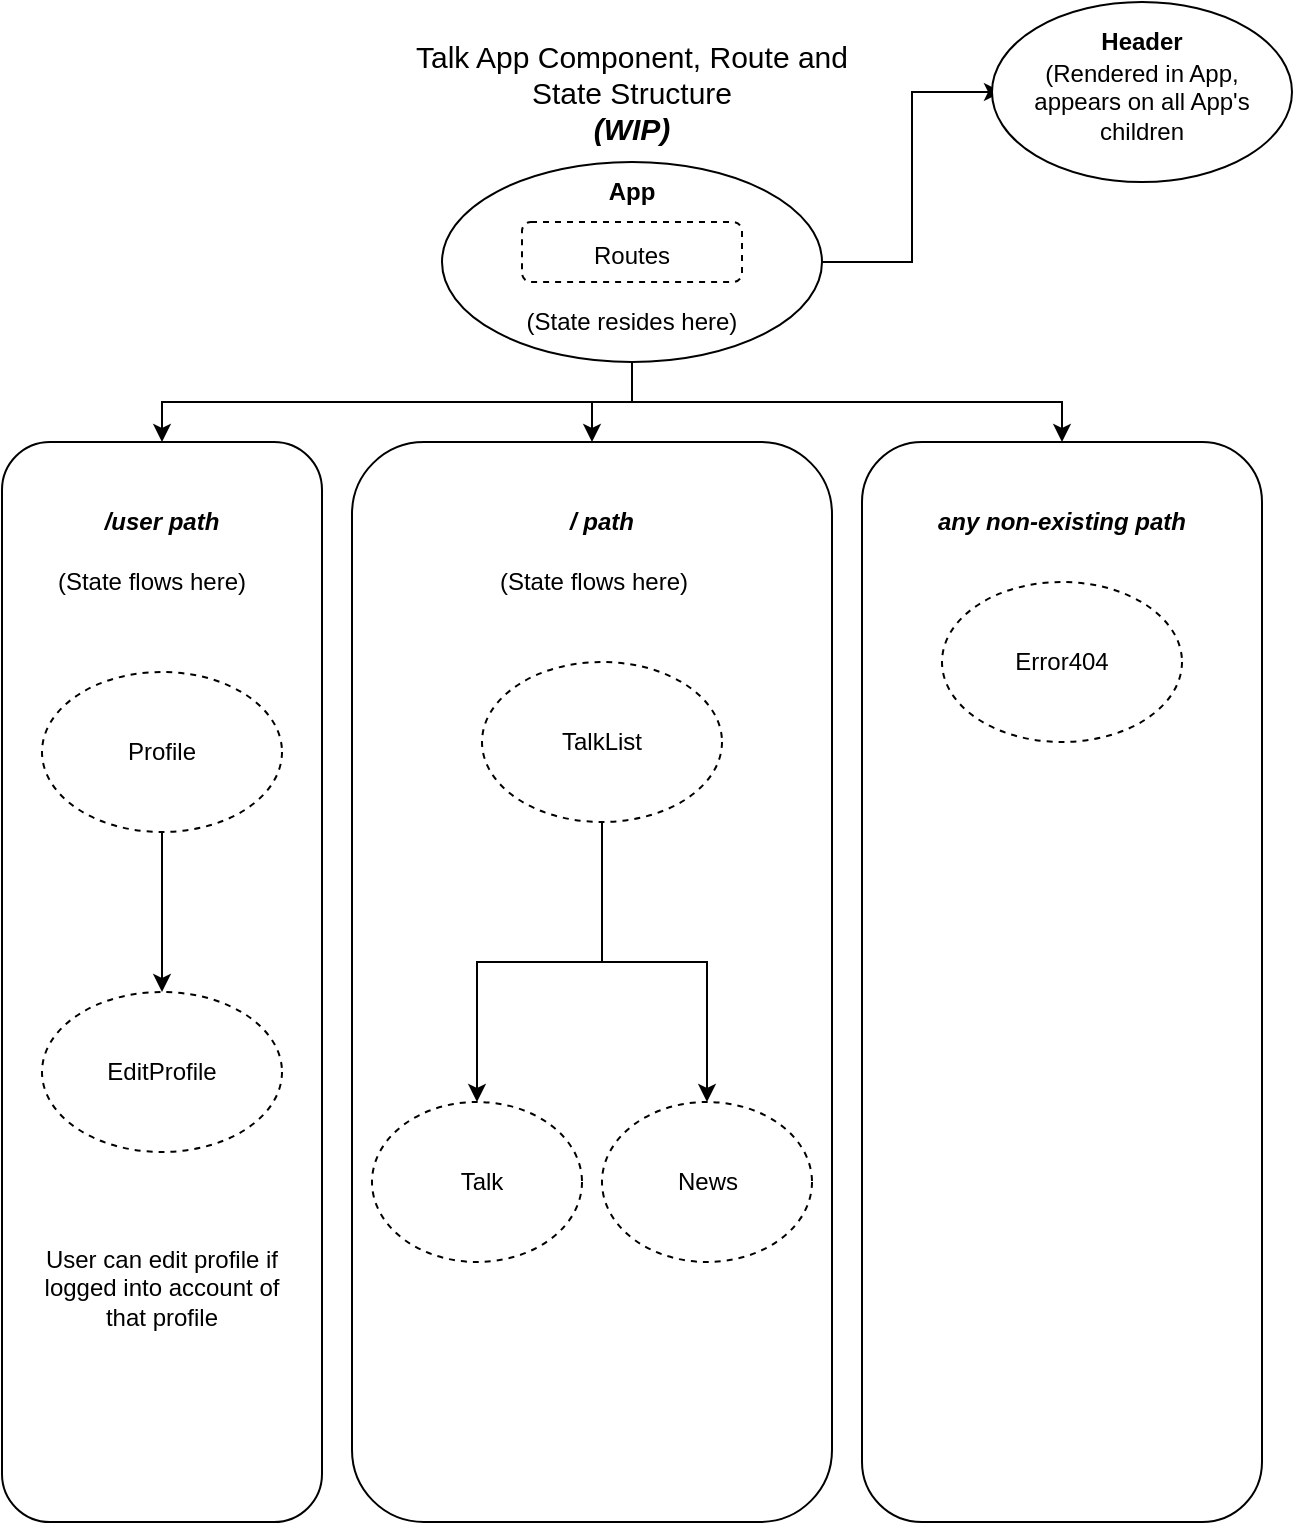 <mxfile version="11.3.0" type="device" pages="1"><diagram id="rzWqycJ45gYMxMubiTbN" name="Page-1"><mxGraphModel dx="2928" dy="1115" grid="1" gridSize="10" guides="1" tooltips="1" connect="1" arrows="1" fold="1" page="1" pageScale="1" pageWidth="850" pageHeight="1100" math="0" shadow="0"><root><mxCell id="0"/><mxCell id="1" parent="0"/><mxCell id="1OnW8cdnxt5tSSL18NJS-1" value="&lt;div style=&quot;font-size: 15px;&quot;&gt;Talk App Component, Route and State Structure &lt;br style=&quot;font-size: 15px;&quot;&gt;&lt;/div&gt;&lt;div style=&quot;font-size: 15px;&quot;&gt;&lt;i style=&quot;font-size: 15px;&quot;&gt;&lt;b style=&quot;font-size: 15px;&quot;&gt;(WIP)&lt;/b&gt;&lt;/i&gt;&lt;/div&gt;" style="text;html=1;strokeColor=none;fillColor=none;align=center;verticalAlign=middle;whiteSpace=wrap;rounded=0;fontSize=15;" parent="1" vertex="1"><mxGeometry x="334" y="75" width="220" height="20" as="geometry"/></mxCell><mxCell id="1OnW8cdnxt5tSSL18NJS-48" style="edgeStyle=orthogonalEdgeStyle;rounded=0;orthogonalLoop=1;jettySize=auto;html=1;exitX=0.5;exitY=1;exitDx=0;exitDy=0;" parent="1" source="1OnW8cdnxt5tSSL18NJS-2" target="1OnW8cdnxt5tSSL18NJS-24" edge="1"><mxGeometry relative="1" as="geometry"/></mxCell><mxCell id="1OnW8cdnxt5tSSL18NJS-49" style="edgeStyle=orthogonalEdgeStyle;rounded=0;orthogonalLoop=1;jettySize=auto;html=1;exitX=0.5;exitY=1;exitDx=0;exitDy=0;entryX=0.5;entryY=0;entryDx=0;entryDy=0;" parent="1" source="1OnW8cdnxt5tSSL18NJS-2" target="1OnW8cdnxt5tSSL18NJS-5" edge="1"><mxGeometry relative="1" as="geometry"/></mxCell><mxCell id="1OnW8cdnxt5tSSL18NJS-51" style="edgeStyle=orthogonalEdgeStyle;rounded=0;orthogonalLoop=1;jettySize=auto;html=1;exitX=0.5;exitY=1;exitDx=0;exitDy=0;entryX=0.5;entryY=0;entryDx=0;entryDy=0;" parent="1" source="1OnW8cdnxt5tSSL18NJS-2" target="1OnW8cdnxt5tSSL18NJS-6" edge="1"><mxGeometry relative="1" as="geometry"/></mxCell><mxCell id="1OnW8cdnxt5tSSL18NJS-52" style="edgeStyle=orthogonalEdgeStyle;rounded=0;orthogonalLoop=1;jettySize=auto;html=1;exitX=1;exitY=0.5;exitDx=0;exitDy=0;entryX=0;entryY=0.25;entryDx=0;entryDy=0;" parent="1" source="1OnW8cdnxt5tSSL18NJS-2" target="1OnW8cdnxt5tSSL18NJS-8" edge="1"><mxGeometry relative="1" as="geometry"/></mxCell><mxCell id="1OnW8cdnxt5tSSL18NJS-2" value="" style="ellipse;whiteSpace=wrap;html=1;" parent="1" vertex="1"><mxGeometry x="349" y="120" width="190" height="100" as="geometry"/></mxCell><mxCell id="1OnW8cdnxt5tSSL18NJS-3" value="" style="ellipse;whiteSpace=wrap;html=1;" parent="1" vertex="1"><mxGeometry x="624" y="40" width="150" height="90" as="geometry"/></mxCell><mxCell id="1OnW8cdnxt5tSSL18NJS-5" value="" style="rounded=1;whiteSpace=wrap;html=1;" parent="1" vertex="1"><mxGeometry x="304" y="260" width="240" height="540" as="geometry"/></mxCell><mxCell id="1OnW8cdnxt5tSSL18NJS-6" value="" style="rounded=1;whiteSpace=wrap;html=1;" parent="1" vertex="1"><mxGeometry x="559" y="260" width="200" height="540" as="geometry"/></mxCell><mxCell id="1OnW8cdnxt5tSSL18NJS-7" value="Header" style="text;html=1;strokeColor=none;fillColor=none;align=center;verticalAlign=middle;whiteSpace=wrap;rounded=0;fontStyle=1" parent="1" vertex="1"><mxGeometry x="679" y="50" width="40" height="20" as="geometry"/></mxCell><mxCell id="1OnW8cdnxt5tSSL18NJS-8" value="&lt;div&gt;(Rendered in App, appears on all App's children&lt;/div&gt;" style="text;html=1;strokeColor=none;fillColor=none;align=center;verticalAlign=middle;whiteSpace=wrap;rounded=0;" parent="1" vertex="1"><mxGeometry x="629" y="80" width="140" height="20" as="geometry"/></mxCell><mxCell id="1OnW8cdnxt5tSSL18NJS-9" value="App" style="text;html=1;strokeColor=none;fillColor=none;align=center;verticalAlign=middle;whiteSpace=wrap;rounded=0;fontStyle=1" parent="1" vertex="1"><mxGeometry x="424" y="125" width="40" height="20" as="geometry"/></mxCell><mxCell id="1OnW8cdnxt5tSSL18NJS-12" value="/ path" style="text;html=1;strokeColor=none;fillColor=none;align=center;verticalAlign=middle;whiteSpace=wrap;rounded=0;fontStyle=3" parent="1" vertex="1"><mxGeometry x="344" y="290" width="170" height="20" as="geometry"/></mxCell><mxCell id="1OnW8cdnxt5tSSL18NJS-13" value="any non-existing path" style="text;html=1;strokeColor=none;fillColor=none;align=center;verticalAlign=middle;whiteSpace=wrap;rounded=0;fontStyle=3" parent="1" vertex="1"><mxGeometry x="589" y="290" width="140" height="20" as="geometry"/></mxCell><mxCell id="1OnW8cdnxt5tSSL18NJS-14" value="" style="rounded=1;whiteSpace=wrap;html=1;dashed=1;" parent="1" vertex="1"><mxGeometry x="389" y="150" width="110" height="30" as="geometry"/></mxCell><mxCell id="1OnW8cdnxt5tSSL18NJS-10" value="Routes" style="text;html=1;strokeColor=none;fillColor=none;align=center;verticalAlign=middle;whiteSpace=wrap;rounded=0;" parent="1" vertex="1"><mxGeometry x="424" y="157" width="40" height="20" as="geometry"/></mxCell><mxCell id="1OnW8cdnxt5tSSL18NJS-44" style="edgeStyle=orthogonalEdgeStyle;rounded=0;orthogonalLoop=1;jettySize=auto;html=1;exitX=0.5;exitY=1;exitDx=0;exitDy=0;" parent="1" source="1OnW8cdnxt5tSSL18NJS-17" target="1OnW8cdnxt5tSSL18NJS-40" edge="1"><mxGeometry relative="1" as="geometry"/></mxCell><mxCell id="1OnW8cdnxt5tSSL18NJS-45" style="edgeStyle=orthogonalEdgeStyle;rounded=0;orthogonalLoop=1;jettySize=auto;html=1;exitX=0.5;exitY=1;exitDx=0;exitDy=0;" parent="1" source="1OnW8cdnxt5tSSL18NJS-17" target="1OnW8cdnxt5tSSL18NJS-41" edge="1"><mxGeometry relative="1" as="geometry"/></mxCell><mxCell id="1OnW8cdnxt5tSSL18NJS-17" value="" style="ellipse;whiteSpace=wrap;html=1;dashed=1;" parent="1" vertex="1"><mxGeometry x="369" y="370" width="120" height="80" as="geometry"/></mxCell><mxCell id="1OnW8cdnxt5tSSL18NJS-18" value="" style="ellipse;whiteSpace=wrap;html=1;dashed=1;" parent="1" vertex="1"><mxGeometry x="599" y="330" width="120" height="80" as="geometry"/></mxCell><mxCell id="1OnW8cdnxt5tSSL18NJS-19" value="(State resides here)" style="text;html=1;strokeColor=none;fillColor=none;align=center;verticalAlign=middle;whiteSpace=wrap;rounded=0;dashed=1;" parent="1" vertex="1"><mxGeometry x="384" y="190" width="120" height="20" as="geometry"/></mxCell><mxCell id="1OnW8cdnxt5tSSL18NJS-24" value="" style="rounded=1;whiteSpace=wrap;html=1;" parent="1" vertex="1"><mxGeometry x="129" y="260" width="160" height="540" as="geometry"/></mxCell><mxCell id="1OnW8cdnxt5tSSL18NJS-25" value="/user path" style="text;html=1;strokeColor=none;fillColor=none;align=center;verticalAlign=middle;whiteSpace=wrap;rounded=0;fontStyle=3" parent="1" vertex="1"><mxGeometry x="159" y="290" width="100" height="20" as="geometry"/></mxCell><mxCell id="1OnW8cdnxt5tSSL18NJS-46" style="edgeStyle=orthogonalEdgeStyle;rounded=0;orthogonalLoop=1;jettySize=auto;html=1;exitX=0.5;exitY=1;exitDx=0;exitDy=0;" parent="1" source="1OnW8cdnxt5tSSL18NJS-26" target="1OnW8cdnxt5tSSL18NJS-27" edge="1"><mxGeometry relative="1" as="geometry"/></mxCell><mxCell id="1OnW8cdnxt5tSSL18NJS-26" value="" style="ellipse;whiteSpace=wrap;html=1;dashed=1;" parent="1" vertex="1"><mxGeometry x="149" y="375" width="120" height="80" as="geometry"/></mxCell><mxCell id="1OnW8cdnxt5tSSL18NJS-27" value="" style="ellipse;whiteSpace=wrap;html=1;dashed=1;" parent="1" vertex="1"><mxGeometry x="149" y="535" width="120" height="80" as="geometry"/></mxCell><mxCell id="1OnW8cdnxt5tSSL18NJS-34" value="Error404" style="text;html=1;strokeColor=none;fillColor=none;align=center;verticalAlign=middle;whiteSpace=wrap;rounded=0;dashed=1;" parent="1" vertex="1"><mxGeometry x="639" y="360" width="40" height="20" as="geometry"/></mxCell><mxCell id="1OnW8cdnxt5tSSL18NJS-35" value="&lt;div&gt;TalkList&lt;/div&gt;" style="text;html=1;strokeColor=none;fillColor=none;align=center;verticalAlign=middle;whiteSpace=wrap;rounded=0;dashed=1;" parent="1" vertex="1"><mxGeometry x="409" y="400" width="40" height="20" as="geometry"/></mxCell><mxCell id="1OnW8cdnxt5tSSL18NJS-40" value="" style="ellipse;whiteSpace=wrap;html=1;dashed=1;" parent="1" vertex="1"><mxGeometry x="314" y="590" width="105" height="80" as="geometry"/></mxCell><mxCell id="1OnW8cdnxt5tSSL18NJS-41" value="" style="ellipse;whiteSpace=wrap;html=1;dashed=1;" parent="1" vertex="1"><mxGeometry x="429" y="590" width="105" height="80" as="geometry"/></mxCell><mxCell id="1OnW8cdnxt5tSSL18NJS-42" value="&lt;div&gt;Talk&lt;/div&gt;" style="text;html=1;strokeColor=none;fillColor=none;align=center;verticalAlign=middle;whiteSpace=wrap;rounded=0;dashed=1;" parent="1" vertex="1"><mxGeometry x="349" y="620" width="40" height="20" as="geometry"/></mxCell><mxCell id="1OnW8cdnxt5tSSL18NJS-43" value="News" style="text;html=1;strokeColor=none;fillColor=none;align=center;verticalAlign=middle;whiteSpace=wrap;rounded=0;dashed=1;" parent="1" vertex="1"><mxGeometry x="461.5" y="620" width="40" height="20" as="geometry"/></mxCell><mxCell id="1OnW8cdnxt5tSSL18NJS-53" value="(State flows here)" style="text;html=1;strokeColor=none;fillColor=none;align=center;verticalAlign=middle;whiteSpace=wrap;rounded=0;dashed=1;" parent="1" vertex="1"><mxGeometry x="129" y="320" width="150" height="20" as="geometry"/></mxCell><mxCell id="1OnW8cdnxt5tSSL18NJS-55" value="Profile" style="text;html=1;strokeColor=none;fillColor=none;align=center;verticalAlign=middle;whiteSpace=wrap;rounded=0;dashed=1;" parent="1" vertex="1"><mxGeometry x="189" y="405" width="40" height="20" as="geometry"/></mxCell><mxCell id="1OnW8cdnxt5tSSL18NJS-56" value="&lt;div&gt;EditProfile&lt;/div&gt;" style="text;html=1;strokeColor=none;fillColor=none;align=center;verticalAlign=middle;whiteSpace=wrap;rounded=0;dashed=1;" parent="1" vertex="1"><mxGeometry x="189" y="565" width="40" height="20" as="geometry"/></mxCell><mxCell id="1OnW8cdnxt5tSSL18NJS-59" value="User can edit profile if logged into account of that profile" style="text;html=1;strokeColor=none;fillColor=none;align=center;verticalAlign=middle;whiteSpace=wrap;rounded=0;dashed=1;" parent="1" vertex="1"><mxGeometry x="144" y="660" width="130" height="45" as="geometry"/></mxCell><mxCell id="-La2O3-P_7MUIZI22wiH-1" value="(State flows here)" style="text;html=1;strokeColor=none;fillColor=none;align=center;verticalAlign=middle;whiteSpace=wrap;rounded=0;dashed=1;" vertex="1" parent="1"><mxGeometry x="350" y="320" width="150" height="20" as="geometry"/></mxCell></root></mxGraphModel></diagram></mxfile>